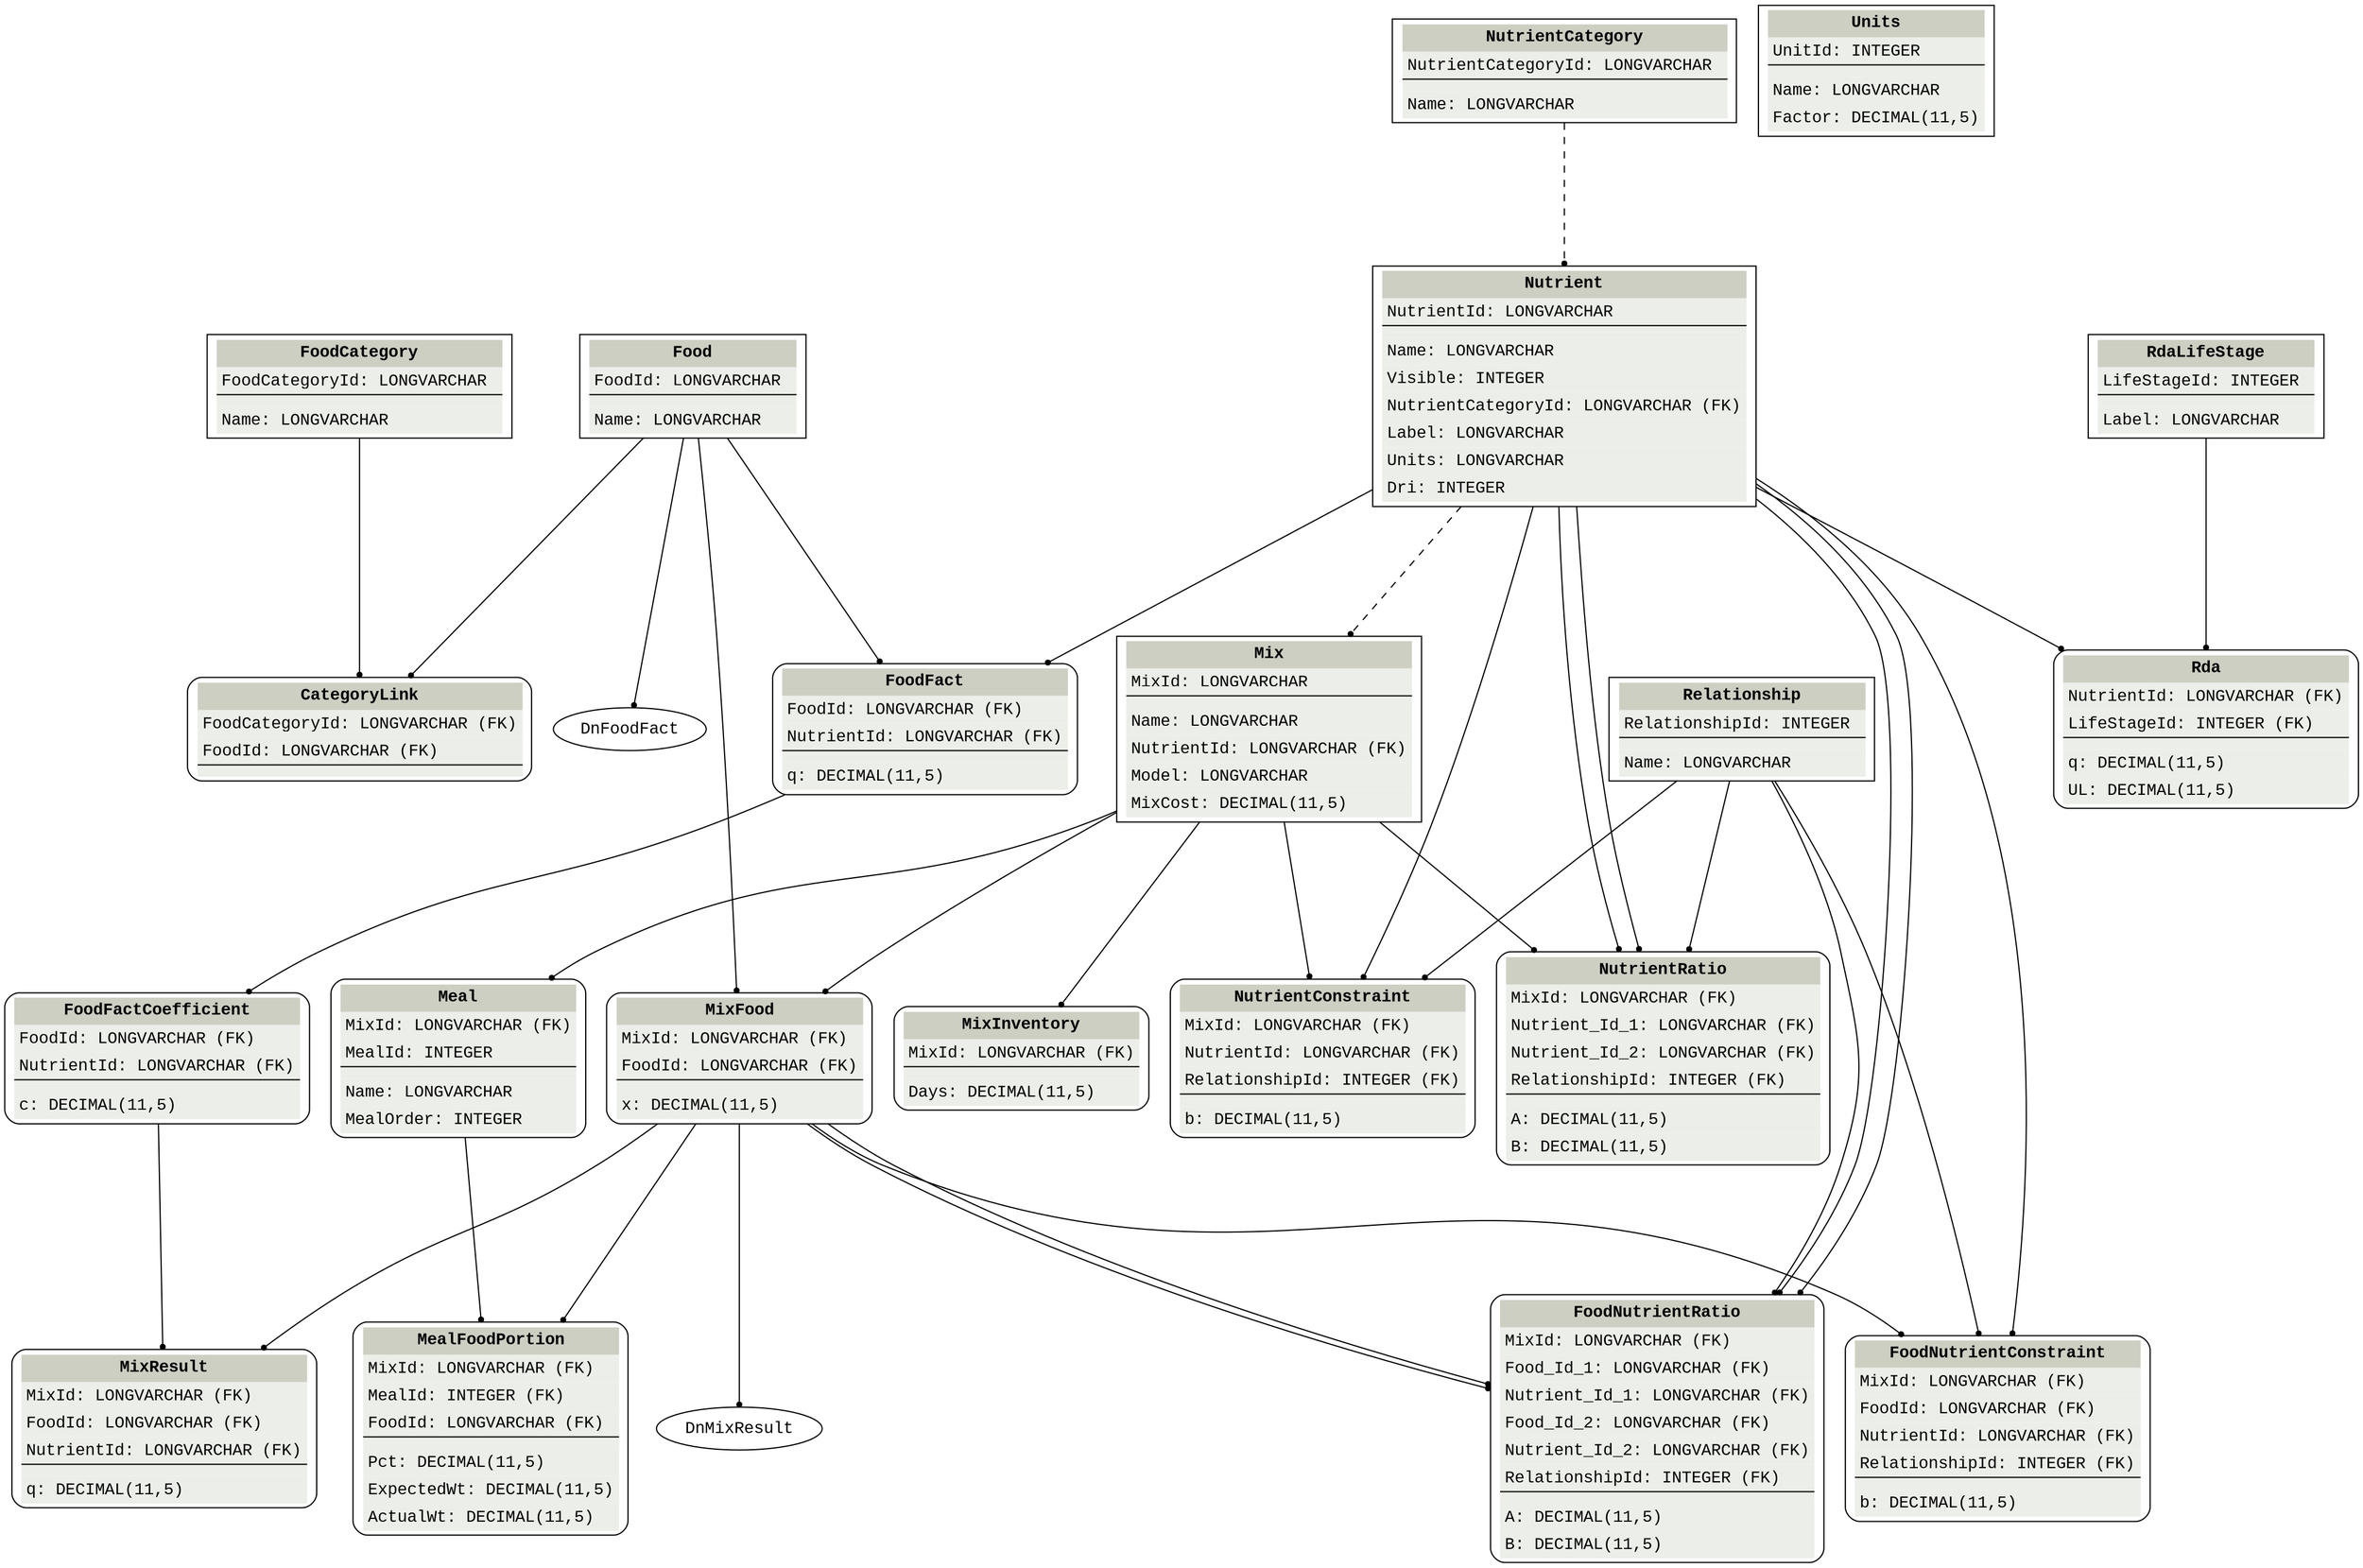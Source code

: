 digraph erd {

    labelloc = "t";
    label = "";
    fontsize = 20;
    fontname = "Liberation Mono Bold"
    size = "100,100";
    nodesep = 0.25;
    ranksep = 1.5;
    /*layout=neato*/

node [color = "#000000", style = solid,fontname = "Liberation Mono"];
CategoryLink [shape=Mrecord, label=<
        <table border="0" cellborder="0" cellspacing="0" cellpadding="4">
            <tr><td bgcolor="#CECFC3"><b>CategoryLink</b></td></tr>
               <tr><td bgcolor="#ECEEE9" align="left">FoodCategoryId: LONGVARCHAR (FK)</td></tr>
               <tr><td bgcolor="#ECEEE9" align="left">FoodId: LONGVARCHAR (FK)</td></tr>
              <tr><td sides="t" border="1px solid black" bgcolor="#ECEEE9" colspan="100%"></td></tr>              
        </table>
    >]
Food [shape=record, label=<
        <table border="0" cellborder="0" cellspacing="0" cellpadding="4">
            <tr><td bgcolor="#CECFC3"><b>Food</b></td></tr>
               <tr><td bgcolor="#ECEEE9" align="left">FoodId: LONGVARCHAR </td></tr>
              <tr><td sides="t" border="1px solid black" bgcolor="#ECEEE9" colspan="100%"></td></tr>              
               <tr><td bgcolor="#ECEEE9" align="left">Name: LONGVARCHAR</td></tr>
        </table>
    >]
FoodCategory [shape=record, label=<
        <table border="0" cellborder="0" cellspacing="0" cellpadding="4">
            <tr><td bgcolor="#CECFC3"><b>FoodCategory</b></td></tr>
               <tr><td bgcolor="#ECEEE9" align="left">FoodCategoryId: LONGVARCHAR </td></tr>
              <tr><td sides="t" border="1px solid black" bgcolor="#ECEEE9" colspan="100%"></td></tr>              
               <tr><td bgcolor="#ECEEE9" align="left">Name: LONGVARCHAR</td></tr>
        </table>
    >]
FoodFact [shape=Mrecord, label=<
        <table border="0" cellborder="0" cellspacing="0" cellpadding="4">
            <tr><td bgcolor="#CECFC3"><b>FoodFact</b></td></tr>
               <tr><td bgcolor="#ECEEE9" align="left">FoodId: LONGVARCHAR (FK)</td></tr>
               <tr><td bgcolor="#ECEEE9" align="left">NutrientId: LONGVARCHAR (FK)</td></tr>
              <tr><td sides="t" border="1px solid black" bgcolor="#ECEEE9" colspan="100%"></td></tr>              
               <tr><td bgcolor="#ECEEE9" align="left">q: DECIMAL(11,5)</td></tr>
        </table>
    >]
FoodFactCoefficient [shape=Mrecord, label=<
        <table border="0" cellborder="0" cellspacing="0" cellpadding="4">
            <tr><td bgcolor="#CECFC3"><b>FoodFactCoefficient</b></td></tr>
               <tr><td bgcolor="#ECEEE9" align="left">FoodId: LONGVARCHAR (FK)</td></tr>
               <tr><td bgcolor="#ECEEE9" align="left">NutrientId: LONGVARCHAR (FK)</td></tr>
              <tr><td sides="t" border="1px solid black" bgcolor="#ECEEE9" colspan="100%"></td></tr>              
               <tr><td bgcolor="#ECEEE9" align="left">c: DECIMAL(11,5)</td></tr>
        </table>
    >]
FoodNutrientConstraint [shape=Mrecord, label=<
        <table border="0" cellborder="0" cellspacing="0" cellpadding="4">
            <tr><td bgcolor="#CECFC3"><b>FoodNutrientConstraint</b></td></tr>
               <tr><td bgcolor="#ECEEE9" align="left">MixId: LONGVARCHAR (FK)</td></tr>
               <tr><td bgcolor="#ECEEE9" align="left">FoodId: LONGVARCHAR (FK)</td></tr>
               <tr><td bgcolor="#ECEEE9" align="left">NutrientId: LONGVARCHAR (FK)</td></tr>
               <tr><td bgcolor="#ECEEE9" align="left">RelationshipId: INTEGER (FK)</td></tr>
              <tr><td sides="t" border="1px solid black" bgcolor="#ECEEE9" colspan="100%"></td></tr>              
               <tr><td bgcolor="#ECEEE9" align="left">b: DECIMAL(11,5)</td></tr>
        </table>
    >]
FoodNutrientRatio [shape=Mrecord, label=<
        <table border="0" cellborder="0" cellspacing="0" cellpadding="4">
            <tr><td bgcolor="#CECFC3"><b>FoodNutrientRatio</b></td></tr>
               <tr><td bgcolor="#ECEEE9" align="left">MixId: LONGVARCHAR (FK)</td></tr>
               <tr><td bgcolor="#ECEEE9" align="left">Food_Id_1: LONGVARCHAR (FK)</td></tr>
               <tr><td bgcolor="#ECEEE9" align="left">Nutrient_Id_1: LONGVARCHAR (FK)</td></tr>
               <tr><td bgcolor="#ECEEE9" align="left">Food_Id_2: LONGVARCHAR (FK)</td></tr>
               <tr><td bgcolor="#ECEEE9" align="left">Nutrient_Id_2: LONGVARCHAR (FK)</td></tr>
               <tr><td bgcolor="#ECEEE9" align="left">RelationshipId: INTEGER (FK)</td></tr>
              <tr><td sides="t" border="1px solid black" bgcolor="#ECEEE9" colspan="100%"></td></tr>              
               <tr><td bgcolor="#ECEEE9" align="left">A: DECIMAL(11,5)</td></tr>
               <tr><td bgcolor="#ECEEE9" align="left">B: DECIMAL(11,5)</td></tr>
        </table>
    >]
Meal [shape=Mrecord, label=<
        <table border="0" cellborder="0" cellspacing="0" cellpadding="4">
            <tr><td bgcolor="#CECFC3"><b>Meal</b></td></tr>
               <tr><td bgcolor="#ECEEE9" align="left">MixId: LONGVARCHAR (FK)</td></tr>
               <tr><td bgcolor="#ECEEE9" align="left">MealId: INTEGER </td></tr>
              <tr><td sides="t" border="1px solid black" bgcolor="#ECEEE9" colspan="100%"></td></tr>              
               <tr><td bgcolor="#ECEEE9" align="left">Name: LONGVARCHAR</td></tr>
               <tr><td bgcolor="#ECEEE9" align="left">MealOrder: INTEGER</td></tr>
        </table>
    >]
MealFoodPortion [shape=Mrecord, label=<
        <table border="0" cellborder="0" cellspacing="0" cellpadding="4">
            <tr><td bgcolor="#CECFC3"><b>MealFoodPortion</b></td></tr>
               <tr><td bgcolor="#ECEEE9" align="left">MixId: LONGVARCHAR (FK)</td></tr>
               <tr><td bgcolor="#ECEEE9" align="left">MealId: INTEGER (FK)</td></tr>
               <tr><td bgcolor="#ECEEE9" align="left">FoodId: LONGVARCHAR (FK)</td></tr>
              <tr><td sides="t" border="1px solid black" bgcolor="#ECEEE9" colspan="100%"></td></tr>              
               <tr><td bgcolor="#ECEEE9" align="left">Pct: DECIMAL(11,5)</td></tr>
               <tr><td bgcolor="#ECEEE9" align="left">ExpectedWt: DECIMAL(11,5)</td></tr>
               <tr><td bgcolor="#ECEEE9" align="left">ActualWt: DECIMAL(11,5)</td></tr>
        </table>
    >]
Mix [shape=record, label=<
        <table border="0" cellborder="0" cellspacing="0" cellpadding="4">
            <tr><td bgcolor="#CECFC3"><b>Mix</b></td></tr>
               <tr><td bgcolor="#ECEEE9" align="left">MixId: LONGVARCHAR </td></tr>
              <tr><td sides="t" border="1px solid black" bgcolor="#ECEEE9" colspan="100%"></td></tr>              
               <tr><td bgcolor="#ECEEE9" align="left">Name: LONGVARCHAR</td></tr>
               <tr><td bgcolor="#ECEEE9" align="left">NutrientId: LONGVARCHAR (FK)</td></tr>
               <tr><td bgcolor="#ECEEE9" align="left">Model: LONGVARCHAR</td></tr>
               <tr><td bgcolor="#ECEEE9" align="left">MixCost: DECIMAL(11,5)</td></tr>
        </table>
    >]
MixFood [shape=Mrecord, label=<
        <table border="0" cellborder="0" cellspacing="0" cellpadding="4">
            <tr><td bgcolor="#CECFC3"><b>MixFood</b></td></tr>
               <tr><td bgcolor="#ECEEE9" align="left">MixId: LONGVARCHAR (FK)</td></tr>
               <tr><td bgcolor="#ECEEE9" align="left">FoodId: LONGVARCHAR (FK)</td></tr>
              <tr><td sides="t" border="1px solid black" bgcolor="#ECEEE9" colspan="100%"></td></tr>              
               <tr><td bgcolor="#ECEEE9" align="left">x: DECIMAL(11,5)</td></tr>
        </table>
    >]
MixInventory [shape=Mrecord, label=<
        <table border="0" cellborder="0" cellspacing="0" cellpadding="4">
            <tr><td bgcolor="#CECFC3"><b>MixInventory</b></td></tr>
               <tr><td bgcolor="#ECEEE9" align="left">MixId: LONGVARCHAR (FK)</td></tr>
              <tr><td sides="t" border="1px solid black" bgcolor="#ECEEE9" colspan="100%"></td></tr>              
               <tr><td bgcolor="#ECEEE9" align="left">Days: DECIMAL(11,5)</td></tr>
        </table>
    >]
MixResult [shape=Mrecord, label=<
        <table border="0" cellborder="0" cellspacing="0" cellpadding="4">
            <tr><td bgcolor="#CECFC3"><b>MixResult</b></td></tr>
               <tr><td bgcolor="#ECEEE9" align="left">MixId: LONGVARCHAR (FK)</td></tr>
               <tr><td bgcolor="#ECEEE9" align="left">FoodId: LONGVARCHAR (FK)</td></tr>
               <tr><td bgcolor="#ECEEE9" align="left">NutrientId: LONGVARCHAR (FK)</td></tr>
              <tr><td sides="t" border="1px solid black" bgcolor="#ECEEE9" colspan="100%"></td></tr>              
               <tr><td bgcolor="#ECEEE9" align="left">q: DECIMAL(11,5)</td></tr>
        </table>
    >]
Nutrient [shape=record, label=<
        <table border="0" cellborder="0" cellspacing="0" cellpadding="4">
            <tr><td bgcolor="#CECFC3"><b>Nutrient</b></td></tr>
               <tr><td bgcolor="#ECEEE9" align="left">NutrientId: LONGVARCHAR </td></tr>
              <tr><td sides="t" border="1px solid black" bgcolor="#ECEEE9" colspan="100%"></td></tr>              
               <tr><td bgcolor="#ECEEE9" align="left">Name: LONGVARCHAR</td></tr>
               <tr><td bgcolor="#ECEEE9" align="left">Visible: INTEGER</td></tr>
               <tr><td bgcolor="#ECEEE9" align="left">NutrientCategoryId: LONGVARCHAR (FK)</td></tr>
               <tr><td bgcolor="#ECEEE9" align="left">Label: LONGVARCHAR</td></tr>
               <tr><td bgcolor="#ECEEE9" align="left">Units: LONGVARCHAR</td></tr>
               <tr><td bgcolor="#ECEEE9" align="left">Dri: INTEGER</td></tr>
        </table>
    >]
NutrientCategory [shape=record, label=<
        <table border="0" cellborder="0" cellspacing="0" cellpadding="4">
            <tr><td bgcolor="#CECFC3"><b>NutrientCategory</b></td></tr>
               <tr><td bgcolor="#ECEEE9" align="left">NutrientCategoryId: LONGVARCHAR </td></tr>
              <tr><td sides="t" border="1px solid black" bgcolor="#ECEEE9" colspan="100%"></td></tr>              
               <tr><td bgcolor="#ECEEE9" align="left">Name: LONGVARCHAR</td></tr>
        </table>
    >]
NutrientConstraint [shape=Mrecord, label=<
        <table border="0" cellborder="0" cellspacing="0" cellpadding="4">
            <tr><td bgcolor="#CECFC3"><b>NutrientConstraint</b></td></tr>
               <tr><td bgcolor="#ECEEE9" align="left">MixId: LONGVARCHAR (FK)</td></tr>
               <tr><td bgcolor="#ECEEE9" align="left">NutrientId: LONGVARCHAR (FK)</td></tr>
               <tr><td bgcolor="#ECEEE9" align="left">RelationshipId: INTEGER (FK)</td></tr>
              <tr><td sides="t" border="1px solid black" bgcolor="#ECEEE9" colspan="100%"></td></tr>              
               <tr><td bgcolor="#ECEEE9" align="left">b: DECIMAL(11,5)</td></tr>
        </table>
    >]
NutrientRatio [shape=Mrecord, label=<
        <table border="0" cellborder="0" cellspacing="0" cellpadding="4">
            <tr><td bgcolor="#CECFC3"><b>NutrientRatio</b></td></tr>
               <tr><td bgcolor="#ECEEE9" align="left">MixId: LONGVARCHAR (FK)</td></tr>
               <tr><td bgcolor="#ECEEE9" align="left">Nutrient_Id_1: LONGVARCHAR (FK)</td></tr>
               <tr><td bgcolor="#ECEEE9" align="left">Nutrient_Id_2: LONGVARCHAR (FK)</td></tr>
               <tr><td bgcolor="#ECEEE9" align="left">RelationshipId: INTEGER (FK)</td></tr>
              <tr><td sides="t" border="1px solid black" bgcolor="#ECEEE9" colspan="100%"></td></tr>              
               <tr><td bgcolor="#ECEEE9" align="left">A: DECIMAL(11,5)</td></tr>
               <tr><td bgcolor="#ECEEE9" align="left">B: DECIMAL(11,5)</td></tr>
        </table>
    >]
Rda [shape=Mrecord, label=<
        <table border="0" cellborder="0" cellspacing="0" cellpadding="4">
            <tr><td bgcolor="#CECFC3"><b>Rda</b></td></tr>
               <tr><td bgcolor="#ECEEE9" align="left">NutrientId: LONGVARCHAR (FK)</td></tr>
               <tr><td bgcolor="#ECEEE9" align="left">LifeStageId: INTEGER (FK)</td></tr>
              <tr><td sides="t" border="1px solid black" bgcolor="#ECEEE9" colspan="100%"></td></tr>              
               <tr><td bgcolor="#ECEEE9" align="left">q: DECIMAL(11,5)</td></tr>
               <tr><td bgcolor="#ECEEE9" align="left">UL: DECIMAL(11,5)</td></tr>
        </table>
    >]
RdaLifeStage [shape=record, label=<
        <table border="0" cellborder="0" cellspacing="0" cellpadding="4">
            <tr><td bgcolor="#CECFC3"><b>RdaLifeStage</b></td></tr>
               <tr><td bgcolor="#ECEEE9" align="left">LifeStageId: INTEGER </td></tr>
              <tr><td sides="t" border="1px solid black" bgcolor="#ECEEE9" colspan="100%"></td></tr>              
               <tr><td bgcolor="#ECEEE9" align="left">Label: LONGVARCHAR</td></tr>
        </table>
    >]
Relationship [shape=record, label=<
        <table border="0" cellborder="0" cellspacing="0" cellpadding="4">
            <tr><td bgcolor="#CECFC3"><b>Relationship</b></td></tr>
               <tr><td bgcolor="#ECEEE9" align="left">RelationshipId: INTEGER </td></tr>
              <tr><td sides="t" border="1px solid black" bgcolor="#ECEEE9" colspan="100%"></td></tr>              
               <tr><td bgcolor="#ECEEE9" align="left">Name: LONGVARCHAR</td></tr>
        </table>
    >]
Units [shape=record, label=<
        <table border="0" cellborder="0" cellspacing="0" cellpadding="4">
            <tr><td bgcolor="#CECFC3"><b>Units</b></td></tr>
               <tr><td bgcolor="#ECEEE9" align="left">UnitId: INTEGER </td></tr>
              <tr><td sides="t" border="1px solid black" bgcolor="#ECEEE9" colspan="100%"></td></tr>              
               <tr><td bgcolor="#ECEEE9" align="left">Name: LONGVARCHAR</td></tr>
               <tr><td bgcolor="#ECEEE9" align="left">Factor: DECIMAL(11,5)</td></tr>
        </table>
    >]

edge [penwidth=1,fontname="Liberation Mono" len=5, arrowsize=0.5, arrowhead=dot, arrowtail=none, dir=forward, style=solid]
Food -> CategoryLink [dir=forward,weight=1];
edge [penwidth=1,fontname="Liberation Mono" len=5, arrowsize=0.5, arrowhead=dot, arrowtail=none, dir=forward, style=solid]
FoodCategory -> CategoryLink [dir=forward,weight=1];
edge [penwidth=1,fontname="Liberation Mono" len=5, arrowsize=0.5, arrowhead=dot, arrowtail=none, dir=forward, style=solid]
Food -> DnFoodFact [dir=forward,weight=1];
edge [penwidth=1,fontname="Liberation Mono" len=5, arrowsize=0.5, arrowhead=dot, arrowtail=none, dir=forward, style=solid]
MixFood -> DnMixResult [dir=forward,weight=1];
edge [penwidth=1,fontname="Liberation Mono" len=5, arrowsize=0.5, arrowhead=dot, arrowtail=none, dir=forward, style=solid]
Food -> FoodFact [dir=forward,weight=1];
edge [penwidth=1,fontname="Liberation Mono" len=5, arrowsize=0.5, arrowhead=dot, arrowtail=none, dir=forward, style=solid]
Nutrient -> FoodFact [dir=forward,weight=1];
edge [penwidth=1,fontname="Liberation Mono" len=5, arrowsize=0.5, arrowhead=dot, arrowtail=none, dir=forward, style=solid]
FoodFact -> FoodFactCoefficient [dir=forward,weight=1];
edge [penwidth=1,fontname="Liberation Mono" len=5, arrowsize=0.5, arrowhead=dot, arrowtail=none, dir=forward, style=solid]
MixFood -> FoodNutrientConstraint [dir=forward,weight=1];
edge [penwidth=1,fontname="Liberation Mono" len=5, arrowsize=0.5, arrowhead=dot, arrowtail=none, dir=forward, style=solid]
Nutrient -> FoodNutrientConstraint [dir=forward,weight=1];
edge [penwidth=1,fontname="Liberation Mono" len=5, arrowsize=0.5, arrowhead=dot, arrowtail=none, dir=forward, style=solid]
Relationship -> FoodNutrientConstraint [dir=forward,weight=1];
edge [penwidth=1,fontname="Liberation Mono" len=5, arrowsize=0.5, arrowhead=dot, arrowtail=none, dir=forward, style=solid]
MixFood -> FoodNutrientRatio [dir=forward,weight=1];
edge [penwidth=1,fontname="Liberation Mono" len=5, arrowsize=0.5, arrowhead=dot, arrowtail=none, dir=forward, style=solid]
MixFood -> FoodNutrientRatio [dir=forward,weight=1];
edge [penwidth=1,fontname="Liberation Mono" len=5, arrowsize=0.5, arrowhead=dot, arrowtail=none, dir=forward, style=solid]
Nutrient -> FoodNutrientRatio [dir=forward,weight=1];
edge [penwidth=1,fontname="Liberation Mono" len=5, arrowsize=0.5, arrowhead=dot, arrowtail=none, dir=forward, style=solid]
Nutrient -> FoodNutrientRatio [dir=forward,weight=1];
edge [penwidth=1,fontname="Liberation Mono" len=5, arrowsize=0.5, arrowhead=dot, arrowtail=none, dir=forward, style=solid]
Relationship -> FoodNutrientRatio [dir=forward,weight=1];
edge [penwidth=1,fontname="Liberation Mono" len=5, arrowsize=0.5, arrowhead=dot, arrowtail=none, dir=forward, style=solid]
Mix -> Meal [dir=forward,weight=1];
edge [penwidth=1,fontname="Liberation Mono" len=5, arrowsize=0.5, arrowhead=dot, arrowtail=none, dir=forward, style=solid]
Meal -> MealFoodPortion [dir=forward,weight=1];
edge [penwidth=1,fontname="Liberation Mono" len=5, arrowsize=0.5, arrowhead=dot, arrowtail=none, dir=forward, style=solid]
MixFood -> MealFoodPortion [dir=forward,weight=1];
edge [penwidth=1,fontname="Liberation Mono" len=5, arrowsize=0.5, arrowhead=dot, arrowtail=none, dir=forward, style=dashed]
Nutrient -> Mix [dir=forward,weight=1];
edge [penwidth=1,fontname="Liberation Mono" len=5, arrowsize=0.5, arrowhead=dot, arrowtail=none, dir=forward, style=solid]
Food -> MixFood [dir=forward,weight=1];
edge [penwidth=1,fontname="Liberation Mono" len=5, arrowsize=0.5, arrowhead=dot, arrowtail=none, dir=forward, style=solid]
Mix -> MixFood [dir=forward,weight=1];
edge [penwidth=1,fontname="Liberation Mono" len=5, arrowsize=0.5, arrowhead=dot, arrowtail=none, dir=forward, style=solid]
Mix -> MixInventory [dir=forward,weight=1];
edge [penwidth=1,fontname="Liberation Mono" len=5, arrowsize=0.5, arrowhead=dot, arrowtail=none, dir=forward, style=solid]
FoodFactCoefficient -> MixResult [dir=forward,weight=1];
edge [penwidth=1,fontname="Liberation Mono" len=5, arrowsize=0.5, arrowhead=dot, arrowtail=none, dir=forward, style=solid]
MixFood -> MixResult [dir=forward,weight=1];
edge [penwidth=1,fontname="Liberation Mono" len=5, arrowsize=0.5, arrowhead=dot, arrowtail=none, dir=forward, style=dashed]
NutrientCategory -> Nutrient [dir=forward,weight=1];
edge [penwidth=1,fontname="Liberation Mono" len=5, arrowsize=0.5, arrowhead=dot, arrowtail=none, dir=forward, style=solid]
Mix -> NutrientConstraint [dir=forward,weight=1];
edge [penwidth=1,fontname="Liberation Mono" len=5, arrowsize=0.5, arrowhead=dot, arrowtail=none, dir=forward, style=solid]
Nutrient -> NutrientConstraint [dir=forward,weight=1];
edge [penwidth=1,fontname="Liberation Mono" len=5, arrowsize=0.5, arrowhead=dot, arrowtail=none, dir=forward, style=solid]
Relationship -> NutrientConstraint [dir=forward,weight=1];
edge [penwidth=1,fontname="Liberation Mono" len=5, arrowsize=0.5, arrowhead=dot, arrowtail=none, dir=forward, style=solid]
Mix -> NutrientRatio [dir=forward,weight=1];
edge [penwidth=1,fontname="Liberation Mono" len=5, arrowsize=0.5, arrowhead=dot, arrowtail=none, dir=forward, style=solid]
Nutrient -> NutrientRatio [dir=forward,weight=1];
edge [penwidth=1,fontname="Liberation Mono" len=5, arrowsize=0.5, arrowhead=dot, arrowtail=none, dir=forward, style=solid]
Nutrient -> NutrientRatio [dir=forward,weight=1];
edge [penwidth=1,fontname="Liberation Mono" len=5, arrowsize=0.5, arrowhead=dot, arrowtail=none, dir=forward, style=solid]
Relationship -> NutrientRatio [dir=forward,weight=1];
edge [penwidth=1,fontname="Liberation Mono" len=5, arrowsize=0.5, arrowhead=dot, arrowtail=none, dir=forward, style=solid]
Nutrient -> Rda [dir=forward,weight=1];
edge [penwidth=1,fontname="Liberation Mono" len=5, arrowsize=0.5, arrowhead=dot, arrowtail=none, dir=forward, style=solid]
RdaLifeStage -> Rda [dir=forward,weight=1];

}
